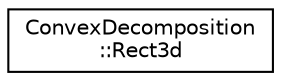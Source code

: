 digraph "Graphical Class Hierarchy"
{
  edge [fontname="Helvetica",fontsize="10",labelfontname="Helvetica",labelfontsize="10"];
  node [fontname="Helvetica",fontsize="10",shape=record];
  rankdir="LR";
  Node1 [label="ConvexDecomposition\l::Rect3d",height=0.2,width=0.4,color="black", fillcolor="white", style="filled",URL="$class_convex_decomposition_1_1_rect3d.html"];
}

